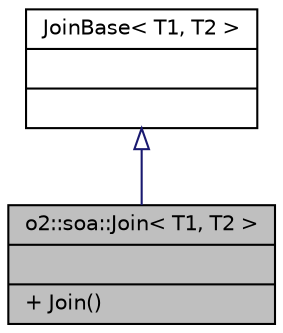 digraph "o2::soa::Join&lt; T1, T2 &gt;"
{
 // INTERACTIVE_SVG=YES
  bgcolor="transparent";
  edge [fontname="Helvetica",fontsize="10",labelfontname="Helvetica",labelfontsize="10"];
  node [fontname="Helvetica",fontsize="10",shape=record];
  Node2 [label="{o2::soa::Join\< T1, T2 \>\n||+ Join()\l}",height=0.2,width=0.4,color="black", fillcolor="grey75", style="filled", fontcolor="black"];
  Node3 -> Node2 [dir="back",color="midnightblue",fontsize="10",style="solid",arrowtail="onormal",fontname="Helvetica"];
  Node3 [label="{JoinBase\< T1, T2 \>\n||}",height=0.2,width=0.4,color="black",URL="$db/df2/classJoinBase.html"];
}
